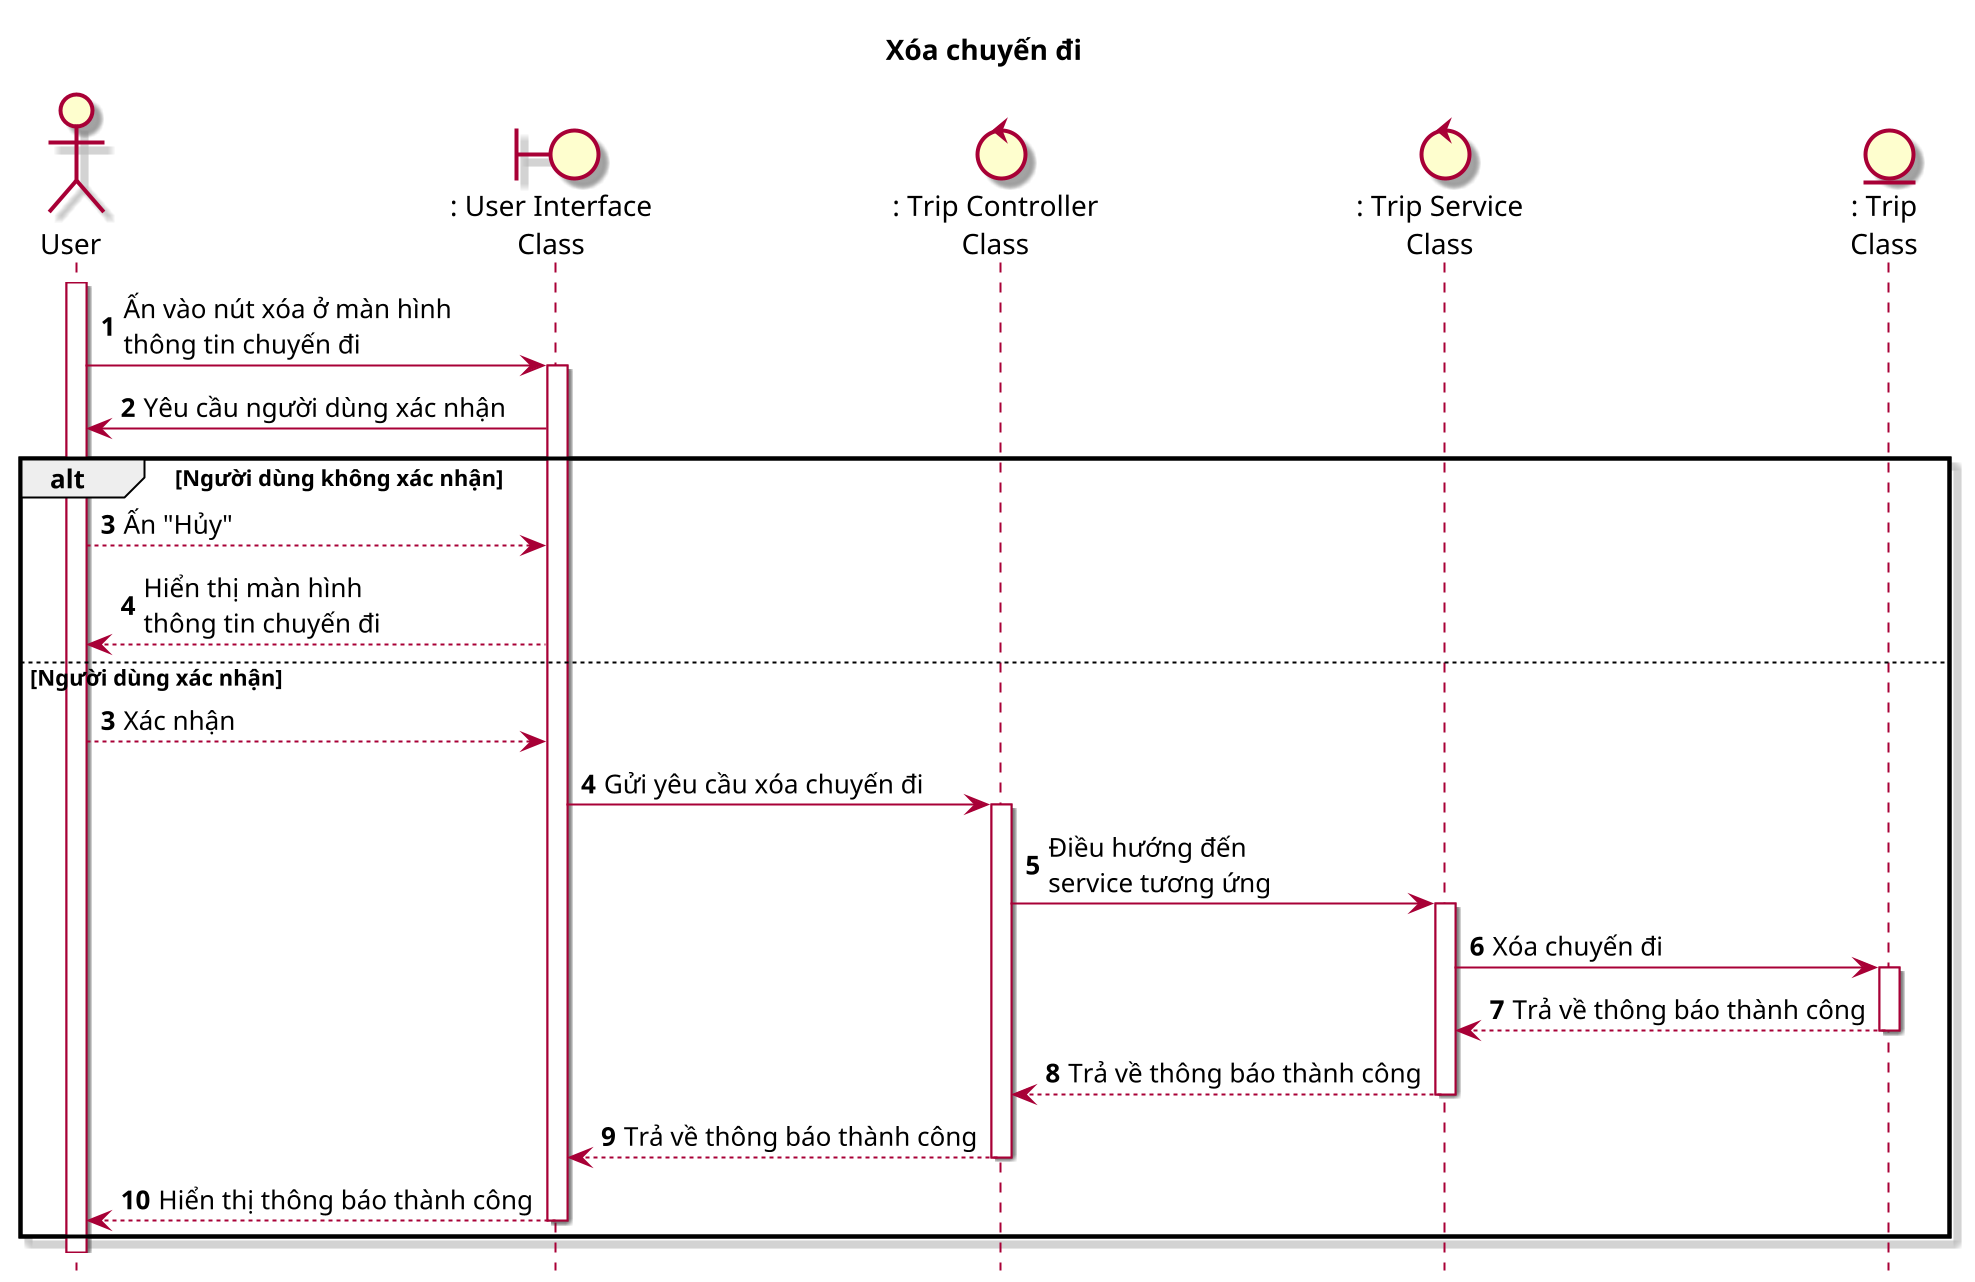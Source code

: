 @startuml SEQ28_XoaChuyenDi

title Xóa chuyến đi

skin rose
scale 2
hide footbox

actor User as user
boundary ": User Interface\nClass" as ui
control ": Trip Controller\nClass" as tc
control ": Trip Service\nClass" as ts
entity ": Trip\nClass" as t

autonumber
user++
user -> ui++ : Ấn vào nút xóa ở màn hình\nthông tin chuyến đi
ui -> user : Yêu cầu người dùng xác nhận
alt Người dùng không xác nhận
    user --> ui : Ấn "Hủy"
    ui --> user : Hiển thị màn hình\nthông tin chuyến đi
else Người dùng xác nhận
    autonumber 3
    user --> ui : Xác nhận
    ui -> tc++ : Gửi yêu cầu xóa chuyến đi
    tc -> ts++ : Điều hướng đến\nservice tương ứng
    ts -> t++ : Xóa chuyến đi
    t --> ts-- : Trả về thông báo thành công
    ts --> tc-- : Trả về thông báo thành công
    tc --> ui-- : Trả về thông báo thành công
    ui --> user-- : Hiển thị thông báo thành công
end

